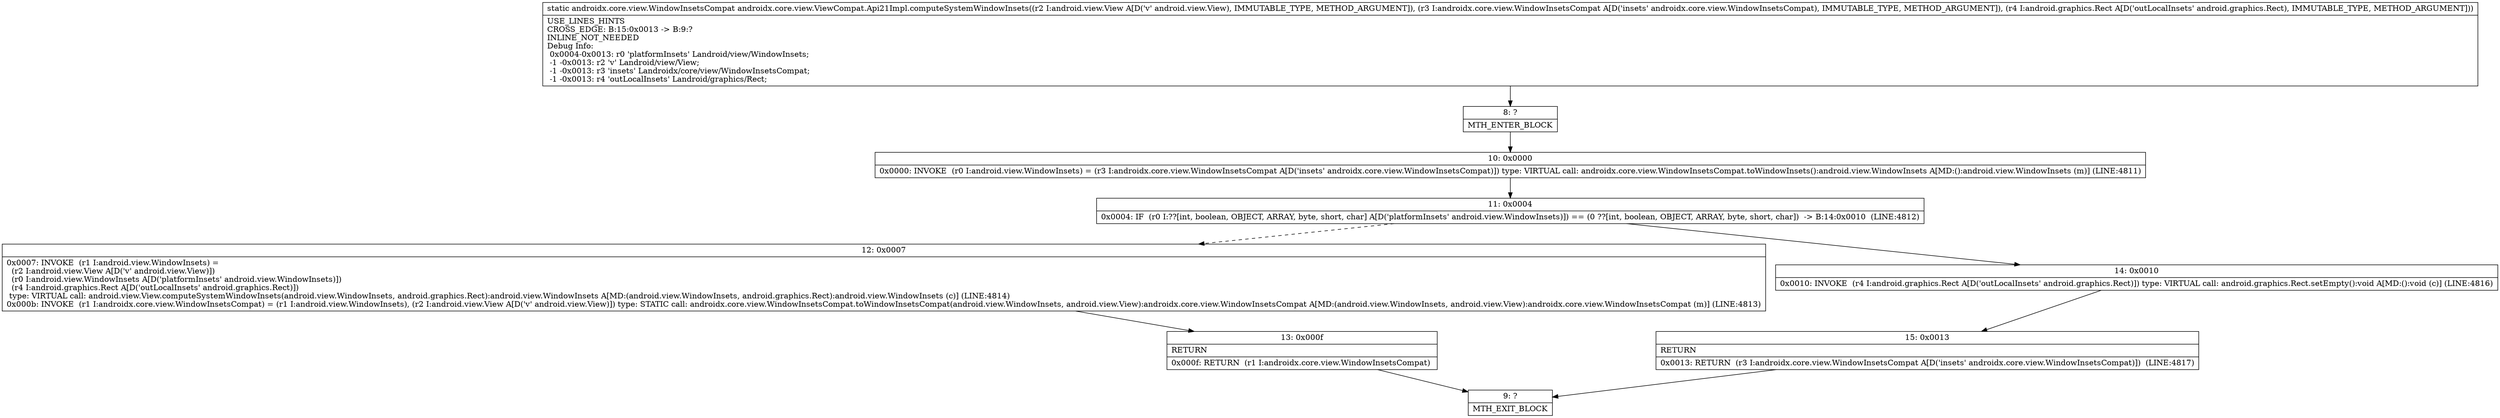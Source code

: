 digraph "CFG forandroidx.core.view.ViewCompat.Api21Impl.computeSystemWindowInsets(Landroid\/view\/View;Landroidx\/core\/view\/WindowInsetsCompat;Landroid\/graphics\/Rect;)Landroidx\/core\/view\/WindowInsetsCompat;" {
Node_8 [shape=record,label="{8\:\ ?|MTH_ENTER_BLOCK\l}"];
Node_10 [shape=record,label="{10\:\ 0x0000|0x0000: INVOKE  (r0 I:android.view.WindowInsets) = (r3 I:androidx.core.view.WindowInsetsCompat A[D('insets' androidx.core.view.WindowInsetsCompat)]) type: VIRTUAL call: androidx.core.view.WindowInsetsCompat.toWindowInsets():android.view.WindowInsets A[MD:():android.view.WindowInsets (m)] (LINE:4811)\l}"];
Node_11 [shape=record,label="{11\:\ 0x0004|0x0004: IF  (r0 I:??[int, boolean, OBJECT, ARRAY, byte, short, char] A[D('platformInsets' android.view.WindowInsets)]) == (0 ??[int, boolean, OBJECT, ARRAY, byte, short, char])  \-\> B:14:0x0010  (LINE:4812)\l}"];
Node_12 [shape=record,label="{12\:\ 0x0007|0x0007: INVOKE  (r1 I:android.view.WindowInsets) = \l  (r2 I:android.view.View A[D('v' android.view.View)])\l  (r0 I:android.view.WindowInsets A[D('platformInsets' android.view.WindowInsets)])\l  (r4 I:android.graphics.Rect A[D('outLocalInsets' android.graphics.Rect)])\l type: VIRTUAL call: android.view.View.computeSystemWindowInsets(android.view.WindowInsets, android.graphics.Rect):android.view.WindowInsets A[MD:(android.view.WindowInsets, android.graphics.Rect):android.view.WindowInsets (c)] (LINE:4814)\l0x000b: INVOKE  (r1 I:androidx.core.view.WindowInsetsCompat) = (r1 I:android.view.WindowInsets), (r2 I:android.view.View A[D('v' android.view.View)]) type: STATIC call: androidx.core.view.WindowInsetsCompat.toWindowInsetsCompat(android.view.WindowInsets, android.view.View):androidx.core.view.WindowInsetsCompat A[MD:(android.view.WindowInsets, android.view.View):androidx.core.view.WindowInsetsCompat (m)] (LINE:4813)\l}"];
Node_13 [shape=record,label="{13\:\ 0x000f|RETURN\l|0x000f: RETURN  (r1 I:androidx.core.view.WindowInsetsCompat) \l}"];
Node_9 [shape=record,label="{9\:\ ?|MTH_EXIT_BLOCK\l}"];
Node_14 [shape=record,label="{14\:\ 0x0010|0x0010: INVOKE  (r4 I:android.graphics.Rect A[D('outLocalInsets' android.graphics.Rect)]) type: VIRTUAL call: android.graphics.Rect.setEmpty():void A[MD:():void (c)] (LINE:4816)\l}"];
Node_15 [shape=record,label="{15\:\ 0x0013|RETURN\l|0x0013: RETURN  (r3 I:androidx.core.view.WindowInsetsCompat A[D('insets' androidx.core.view.WindowInsetsCompat)])  (LINE:4817)\l}"];
MethodNode[shape=record,label="{static androidx.core.view.WindowInsetsCompat androidx.core.view.ViewCompat.Api21Impl.computeSystemWindowInsets((r2 I:android.view.View A[D('v' android.view.View), IMMUTABLE_TYPE, METHOD_ARGUMENT]), (r3 I:androidx.core.view.WindowInsetsCompat A[D('insets' androidx.core.view.WindowInsetsCompat), IMMUTABLE_TYPE, METHOD_ARGUMENT]), (r4 I:android.graphics.Rect A[D('outLocalInsets' android.graphics.Rect), IMMUTABLE_TYPE, METHOD_ARGUMENT]))  | USE_LINES_HINTS\lCROSS_EDGE: B:15:0x0013 \-\> B:9:?\lINLINE_NOT_NEEDED\lDebug Info:\l  0x0004\-0x0013: r0 'platformInsets' Landroid\/view\/WindowInsets;\l  \-1 \-0x0013: r2 'v' Landroid\/view\/View;\l  \-1 \-0x0013: r3 'insets' Landroidx\/core\/view\/WindowInsetsCompat;\l  \-1 \-0x0013: r4 'outLocalInsets' Landroid\/graphics\/Rect;\l}"];
MethodNode -> Node_8;Node_8 -> Node_10;
Node_10 -> Node_11;
Node_11 -> Node_12[style=dashed];
Node_11 -> Node_14;
Node_12 -> Node_13;
Node_13 -> Node_9;
Node_14 -> Node_15;
Node_15 -> Node_9;
}

